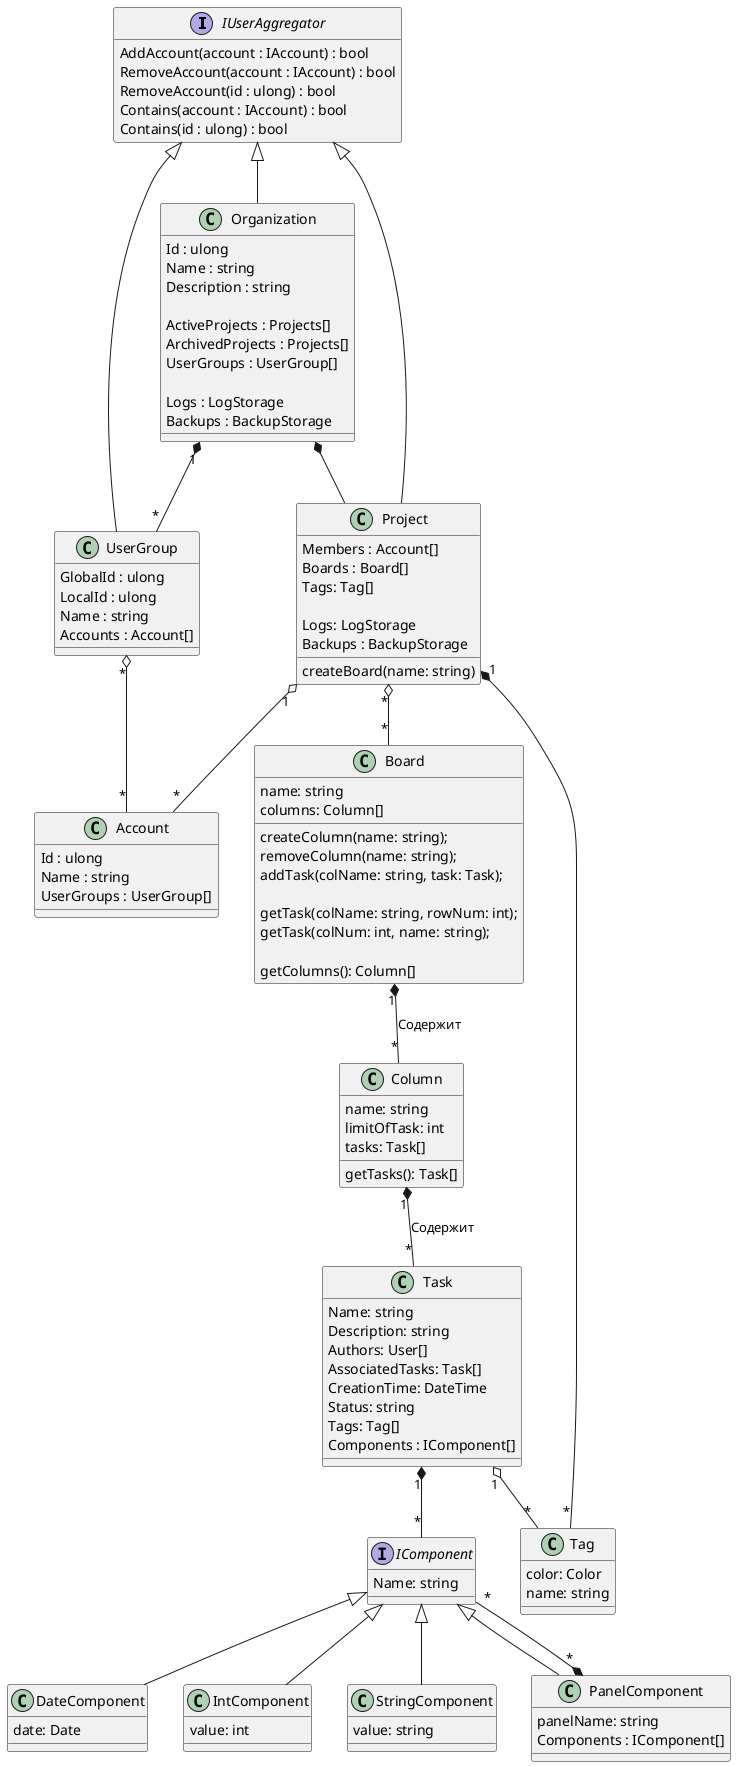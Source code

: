 @startumlProject

interface IUserAggregator {
    AddAccount(account : IAccount) : bool
    RemoveAccount(account : IAccount) : bool
    RemoveAccount(id : ulong) : bool
    Contains(account : IAccount) : bool
    Contains(id : ulong) : bool
}
hide IUserAggregator fields

'''''''''''''''''''''''''''''''''''''''''''''''''''''''''''''''''''''''' ACCOUNTS

class UserGroup {
    GlobalId : ulong
    LocalId : ulong
    Name : string
    Accounts : Account[]
}
IUserAggregator <|-- UserGroup
Organization "1" *-- "*" UserGroup

class Account {
    Id : ulong    
    Name : string
    UserGroups : UserGroup[]
}
UserGroup "*" o- "*" Account
Project "1" o-- "*" Account

'''''''''''''''''''''''''''''''''''''''''''''''''''''''''''''''''''''''' ORGANIZATION

class Organization {
    Id : ulong
    Name : string
    Description : string
    
    ActiveProjects : Projects[]
    ArchivedProjects : Projects[]
    UserGroups : UserGroup[]
     
    Logs : LogStorage
    Backups : BackupStorage
}
IUserAggregator <|-- Organization

'''''''''''''''''''''''''''''''''''''''''''''''''''''''''''''''''''''''' PROJECT

class Project 
{
    Members : Account[]
    Boards : Board[]
    Tags: Tag[]

    Logs: LogStorage
    Backups : BackupStorage

    createBoard(name: string)
}
IUserAggregator <|-- Project
Organization *-- Project

'''''''''''''''''''''''''''''''''''''''''''''''''''''''''''''''''''''''' BOARD

class Board
{
    name: string
    columns: Column[]

    createColumn(name: string);
    removeColumn(name: string);
    addTask(colName: string, task: Task);

    ''''''''''''''' ????
    getTask(colName: string, rowNum: int); 
    getTask(colNum: int, name: string);
    '''''''''''''''

    getColumns(): Column[]
}
Project "*" o-- "*" Board

'''''''''''''''''''''''''''''

class Column
{
    name: string
    limitOfTask: int
    tasks: Task[]

    getTasks(): Task[]
}

'''''''''''''''''''''''''''''

class Task
{
    Name: string
    Description: string
    Authors: User[]
    AssociatedTasks: Task[]
    CreationTime: DateTime
    Status: string
    Tags: Tag[]
    Components : IComponent[]
}

Task "1" *-- "*" IComponent

'''''''''''''''''''''''''''''

interface IComponent
{
    Name: string
}

class DateComponent
{
    date: Date
}

class IntComponent
{
    value: int
}

class StringComponent
{
    value: string
}

class PanelComponent
{
    panelName: string
    Components : IComponent[]
}

IComponent <|-- DateComponent
IComponent <|-- IntComponent
IComponent <|-- StringComponent
IComponent <|-- PanelComponent
PanelComponent "*" *-- "*" IComponent

'''''''''''''''''''''''''''''```

class Tag
{
    color: Color
    name: string
}
Project "1" *-- "*" Tag

Board "1" *-- "*" Column : Содержит
Column "1" *-- "*" Task : Содержит
Task "1" o-- "*" Tag

@enduml